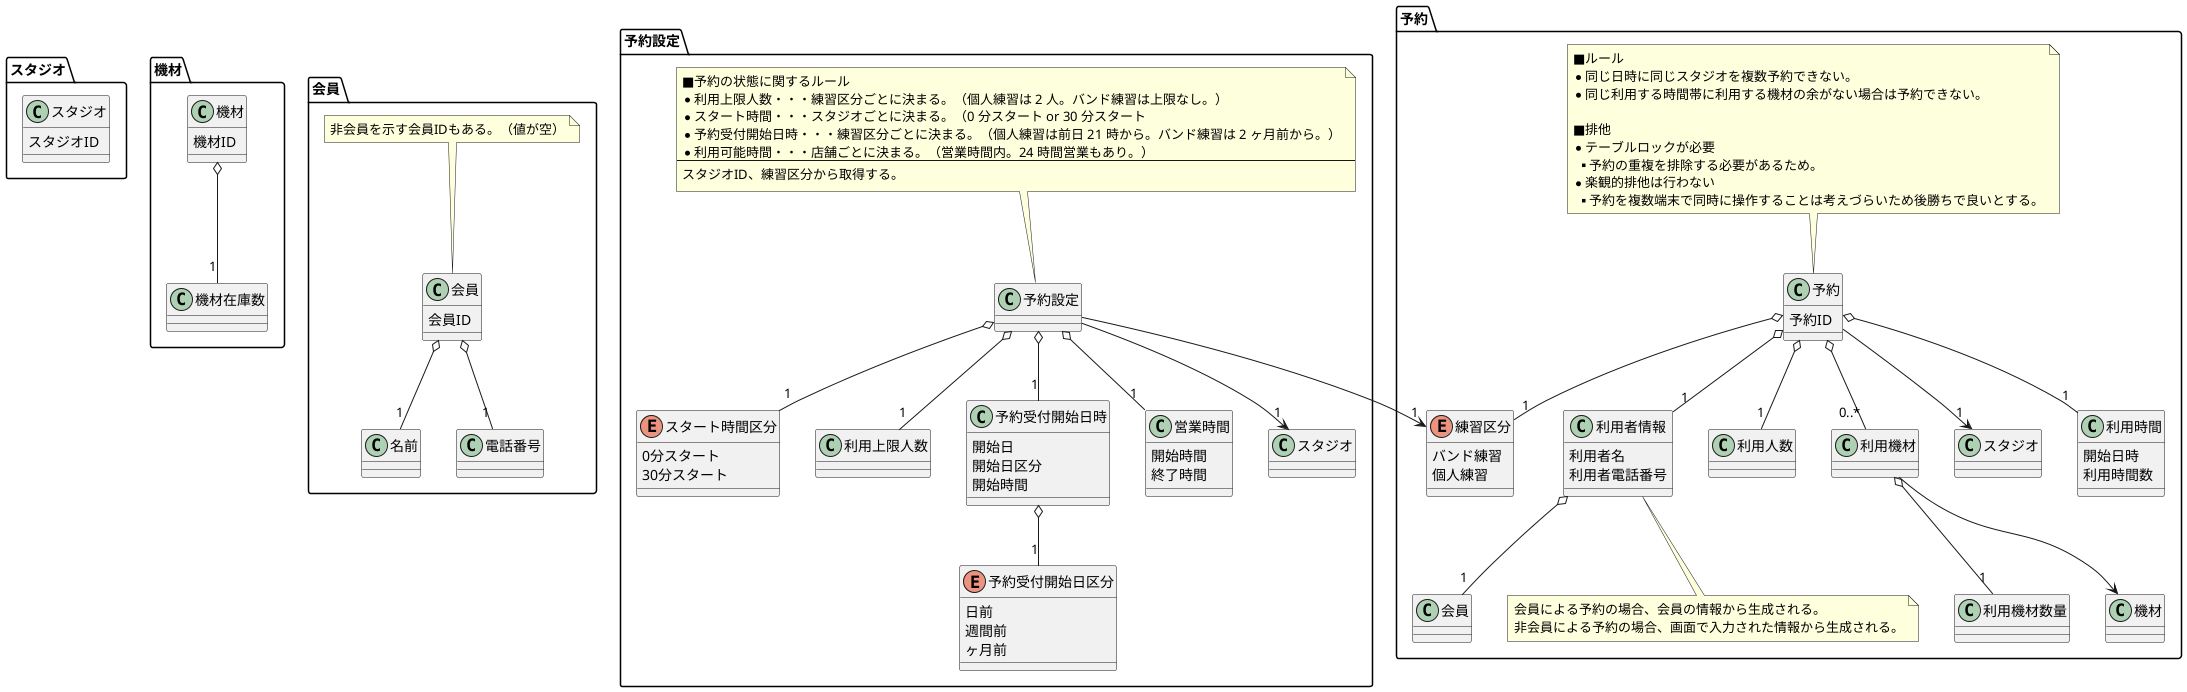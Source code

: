 @startuml DomainModel

package スタジオ {
    class スタジオ {
        スタジオID
    }
}

package 機材 {
    class 機材 {
        機材ID
    }

    class 機材在庫数

    機材 o-- "1" 機材在庫数
}

package 会員 {
    class 会員 {
        会員ID
    }

    class 名前
    class 電話番号

    会員 o-- "1" 名前
    会員 o-- "1" 電話番号

    note top of 会員
    非会員を示す会員IDもある。（値が空）
    end note
}

package 予約 {
    class 予約 {
        予約ID
    }

    class 利用時間 {
        開始日時
        利用時間数
    }

    class 利用者情報 {
        利用者名
        利用者電話番号
    }
    利用者情報 o-- "1" 会員

    note bottom of 利用者情報
    会員による予約の場合、会員の情報から生成される。
    非会員による予約の場合、画面で入力された情報から生成される。
    end note

    class 利用人数

    enum 練習区分 {
        バンド練習
        個人練習
    }

    class 利用機材
    class 利用機材数量
    利用機材 --> 機材
    利用機材 o-- "1" 利用機材数量

    予約 --> "1" スタジオ
    予約 o-- "1" 利用時間
    予約 o-- "1" 利用者情報
    予約 o-- "1" 利用人数
    予約 o-- "1" 練習区分
    予約 o-- "0..*" 利用機材

    note top of 予約
    ■ルール
    * 同じ日時に同じスタジオを複数予約できない。
    * 同じ利用する時間帯に利用する機材の余がない場合は予約できない。

    ■排他
    * テーブルロックが必要
    ** 予約の重複を排除する必要があるため。
    * 楽観的排他は行わない
    ** 予約を複数端末で同時に操作することは考えづらいため後勝ちで良いとする。
    end note
}

package 予約設定 {
    class 予約設定

    enum スタート時間区分 {
        0分スタート
        30分スタート
    }

    class 利用上限人数

    class 予約受付開始日時 {
        開始日
        開始日区分
        開始時間
    }
    enum 予約受付開始日区分 {
        日前
        週間前
        ヶ月前
    }
    予約受付開始日時 o-- "1" 予約受付開始日区分

    class 営業時間 {
        開始時間
        終了時間
    }

    予約設定 --> "1" スタジオ
    予約設定 --> "1" 練習区分
    予約設定 o-- "1" スタート時間区分
    予約設定 o-- "1" 利用上限人数
    予約設定 o-- "1" 予約受付開始日時
    予約設定 o-- "1" 営業時間

    note top of 予約設定
    ■予約の状態に関するルール
    * 利用上限人数・・・練習区分ごとに決まる。（個人練習は 2 人。バンド練習は上限なし。）
    * スタート時間・・・スタジオごとに決まる。（0 分スタート or 30 分スタート
    * 予約受付開始日時・・・練習区分ごとに決まる。（個人練習は前日 21 時から。バンド練習は 2 ヶ月前から。）
    * 利用可能時間・・・店舗ごとに決まる。（営業時間内。24 時間営業もあり。）
    ---
    スタジオID、練習区分から取得する。
    end note
}

@enduml
